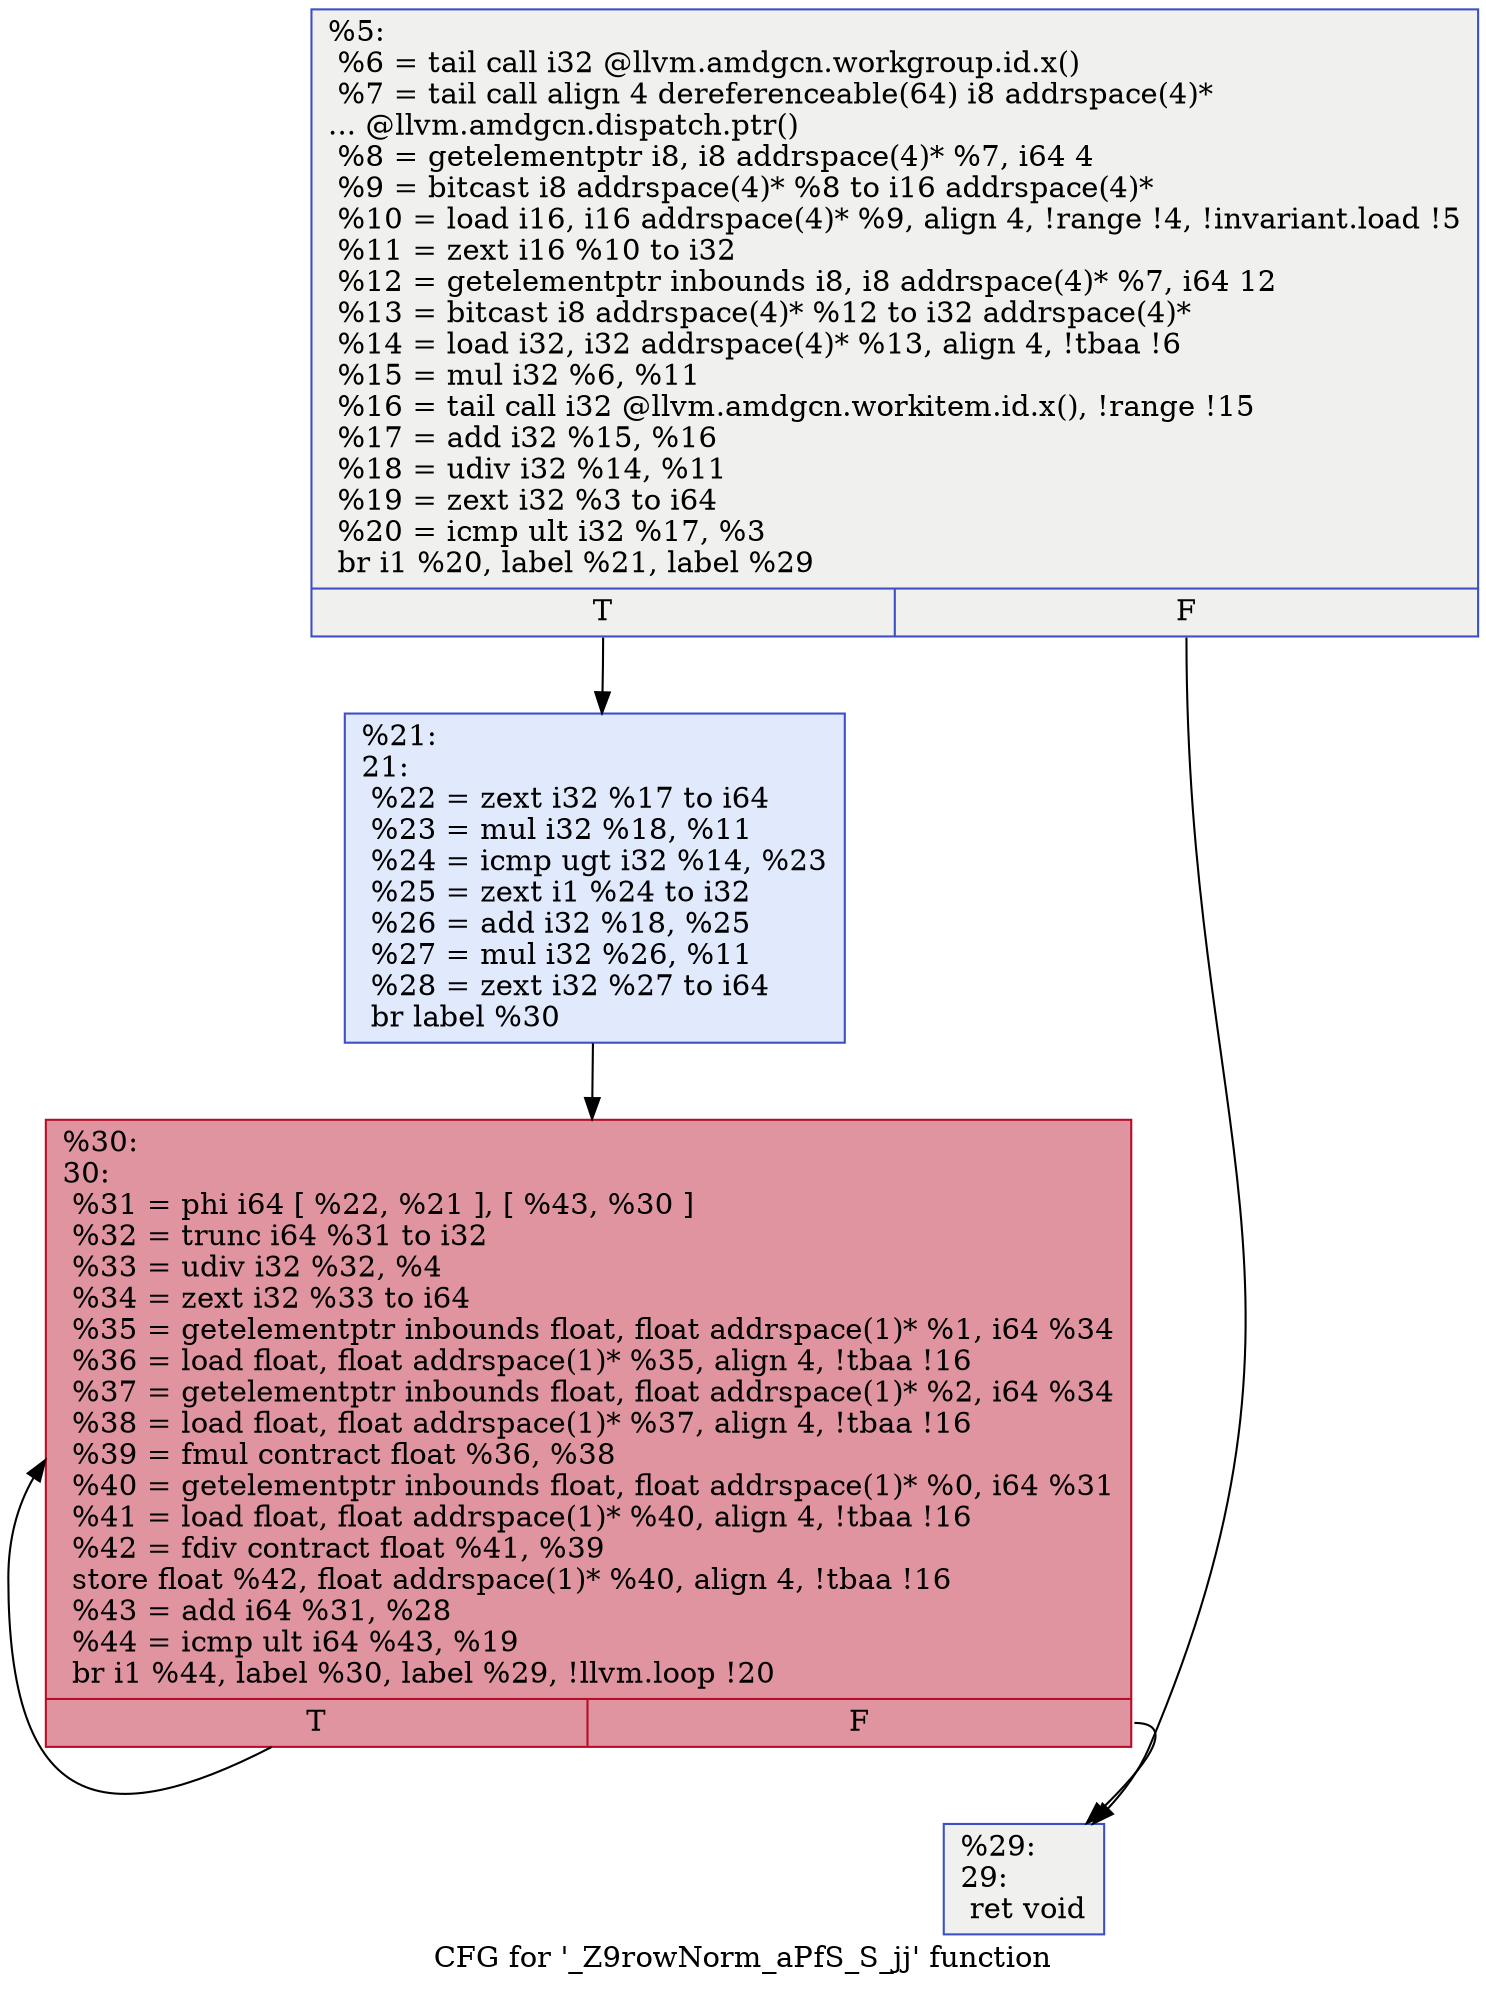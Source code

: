 digraph "CFG for '_Z9rowNorm_aPfS_S_jj' function" {
	label="CFG for '_Z9rowNorm_aPfS_S_jj' function";

	Node0x52ca660 [shape=record,color="#3d50c3ff", style=filled, fillcolor="#dedcdb70",label="{%5:\l  %6 = tail call i32 @llvm.amdgcn.workgroup.id.x()\l  %7 = tail call align 4 dereferenceable(64) i8 addrspace(4)*\l... @llvm.amdgcn.dispatch.ptr()\l  %8 = getelementptr i8, i8 addrspace(4)* %7, i64 4\l  %9 = bitcast i8 addrspace(4)* %8 to i16 addrspace(4)*\l  %10 = load i16, i16 addrspace(4)* %9, align 4, !range !4, !invariant.load !5\l  %11 = zext i16 %10 to i32\l  %12 = getelementptr inbounds i8, i8 addrspace(4)* %7, i64 12\l  %13 = bitcast i8 addrspace(4)* %12 to i32 addrspace(4)*\l  %14 = load i32, i32 addrspace(4)* %13, align 4, !tbaa !6\l  %15 = mul i32 %6, %11\l  %16 = tail call i32 @llvm.amdgcn.workitem.id.x(), !range !15\l  %17 = add i32 %15, %16\l  %18 = udiv i32 %14, %11\l  %19 = zext i32 %3 to i64\l  %20 = icmp ult i32 %17, %3\l  br i1 %20, label %21, label %29\l|{<s0>T|<s1>F}}"];
	Node0x52ca660:s0 -> Node0x52cc990;
	Node0x52ca660:s1 -> Node0x52cca20;
	Node0x52cc990 [shape=record,color="#3d50c3ff", style=filled, fillcolor="#b9d0f970",label="{%21:\l21:                                               \l  %22 = zext i32 %17 to i64\l  %23 = mul i32 %18, %11\l  %24 = icmp ugt i32 %14, %23\l  %25 = zext i1 %24 to i32\l  %26 = add i32 %18, %25\l  %27 = mul i32 %26, %11\l  %28 = zext i32 %27 to i64\l  br label %30\l}"];
	Node0x52cc990 -> Node0x52ccef0;
	Node0x52cca20 [shape=record,color="#3d50c3ff", style=filled, fillcolor="#dedcdb70",label="{%29:\l29:                                               \l  ret void\l}"];
	Node0x52ccef0 [shape=record,color="#b70d28ff", style=filled, fillcolor="#b70d2870",label="{%30:\l30:                                               \l  %31 = phi i64 [ %22, %21 ], [ %43, %30 ]\l  %32 = trunc i64 %31 to i32\l  %33 = udiv i32 %32, %4\l  %34 = zext i32 %33 to i64\l  %35 = getelementptr inbounds float, float addrspace(1)* %1, i64 %34\l  %36 = load float, float addrspace(1)* %35, align 4, !tbaa !16\l  %37 = getelementptr inbounds float, float addrspace(1)* %2, i64 %34\l  %38 = load float, float addrspace(1)* %37, align 4, !tbaa !16\l  %39 = fmul contract float %36, %38\l  %40 = getelementptr inbounds float, float addrspace(1)* %0, i64 %31\l  %41 = load float, float addrspace(1)* %40, align 4, !tbaa !16\l  %42 = fdiv contract float %41, %39\l  store float %42, float addrspace(1)* %40, align 4, !tbaa !16\l  %43 = add i64 %31, %28\l  %44 = icmp ult i64 %43, %19\l  br i1 %44, label %30, label %29, !llvm.loop !20\l|{<s0>T|<s1>F}}"];
	Node0x52ccef0:s0 -> Node0x52ccef0;
	Node0x52ccef0:s1 -> Node0x52cca20;
}
